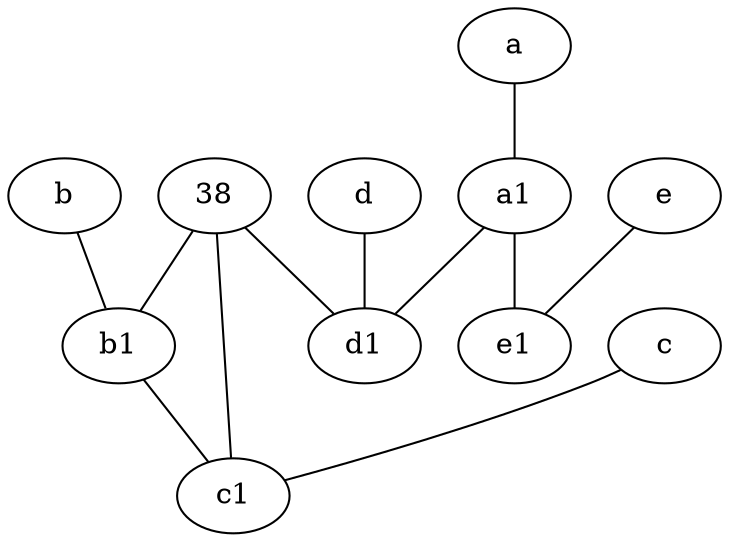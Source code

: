 graph {
	node [labelfontsize=50]
	b [labelfontsize=50 pos="10,4!"]
	e1 [labelfontsize=50 pos="7,7!"]
	38 [labelfontsize=50]
	d [labelfontsize=50 pos="2,5!"]
	e [labelfontsize=50 pos="7,9!"]
	a [labelfontsize=50 pos="8,2!"]
	c [labelfontsize=50 pos="4.5,2!"]
	c1 [labelfontsize=50 pos="4.5,3!"]
	d1 [labelfontsize=50 pos="3,5!"]
	a1 [labelfontsize=50 pos="8,3!"]
	b1 [labelfontsize=50 pos="9,4!"]
	38 -- d1
	c -- c1
	d -- d1
	a -- a1
	38 -- c1
	a1 -- e1
	b -- b1
	38 -- b1
	e -- e1
	b1 -- c1
	a1 -- d1
}
